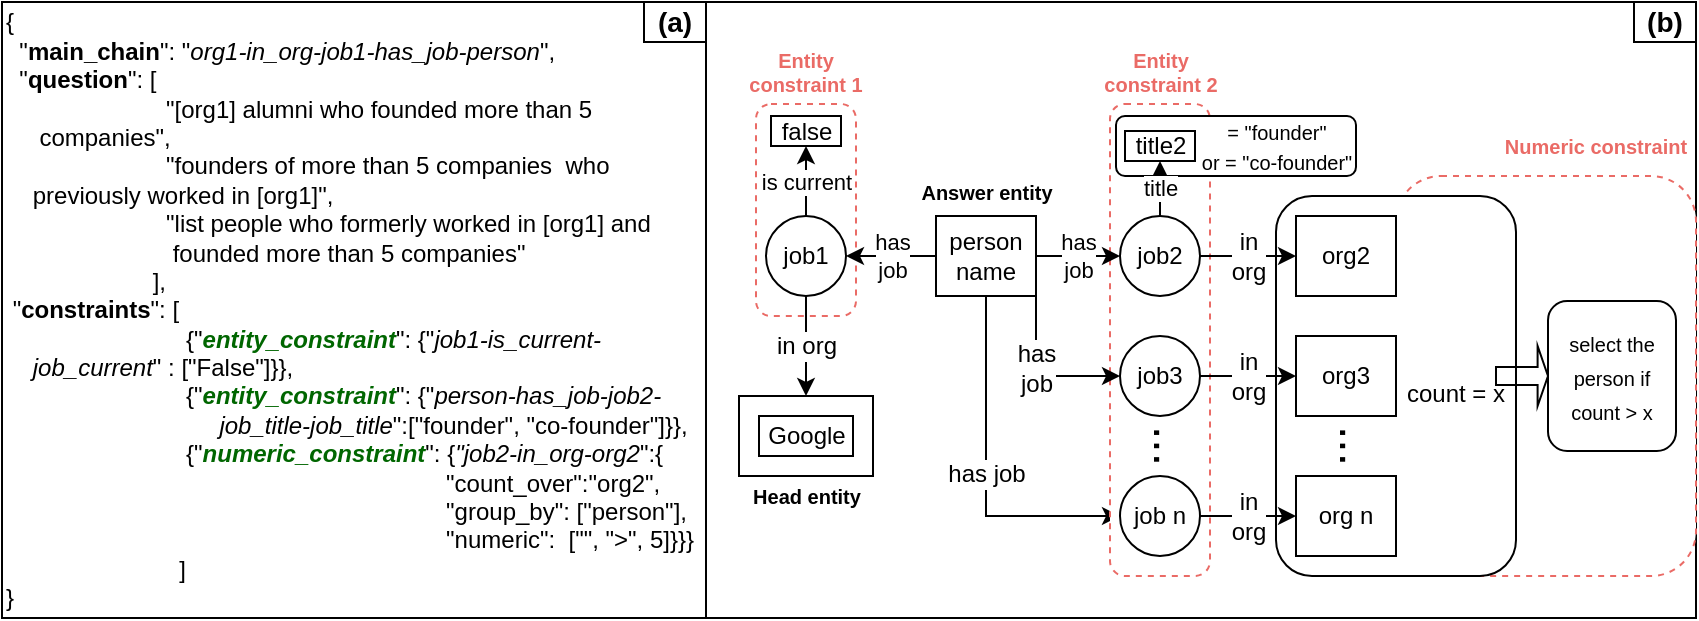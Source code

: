 <mxfile version="20.6.0" type="github">
  <diagram id="ldidZGyAPZVir1xh5pG7" name="Page-1">
    <mxGraphModel dx="989" dy="544" grid="1" gridSize="10" guides="1" tooltips="1" connect="1" arrows="1" fold="1" page="1" pageScale="1" pageWidth="850" pageHeight="1100" math="0" shadow="0">
      <root>
        <mxCell id="0" />
        <mxCell id="1" parent="0" />
        <mxCell id="gSVHZIIa0BoF7Rm8Xm3B-8" value="" style="rounded=0;whiteSpace=wrap;html=1;fontFamily=Helvetica;fontSize=14;fontColor=#000000;fillColor=none;" vertex="1" parent="1">
          <mxGeometry x="355" y="53" width="495" height="308" as="geometry" />
        </mxCell>
        <mxCell id="S9HupeFHgvLmfnn3ni2o-37" value="has job" style="edgeStyle=orthogonalEdgeStyle;rounded=0;orthogonalLoop=1;jettySize=auto;html=1;exitX=0.5;exitY=1;exitDx=0;exitDy=0;entryX=0;entryY=0.5;entryDx=0;entryDy=0;fontFamily=Helvetica;fontSize=12;fontColor=#000000;" parent="1" source="S9HupeFHgvLmfnn3ni2o-13" target="S9HupeFHgvLmfnn3ni2o-36" edge="1">
          <mxGeometry relative="1" as="geometry" />
        </mxCell>
        <mxCell id="S9HupeFHgvLmfnn3ni2o-51" value="" style="rounded=1;whiteSpace=wrap;html=1;fontFamily=Helvetica;fontSize=10;dashed=1;strokeColor=#EA6B66;" parent="1" vertex="1">
          <mxGeometry x="700" y="140" width="150" height="200" as="geometry" />
        </mxCell>
        <mxCell id="S9HupeFHgvLmfnn3ni2o-42" value="" style="rounded=1;whiteSpace=wrap;html=1;strokeColor=#000000;fontFamily=Helvetica;fontSize=24;fontColor=#000000;" parent="1" vertex="1">
          <mxGeometry x="640" y="150" width="120" height="190" as="geometry" />
        </mxCell>
        <mxCell id="S9HupeFHgvLmfnn3ni2o-27" value="" style="rounded=1;whiteSpace=wrap;html=1;fontFamily=Helvetica;fontSize=10;dashed=1;strokeColor=#EA6B66;" parent="1" vertex="1">
          <mxGeometry x="557" y="104" width="50" height="236" as="geometry" />
        </mxCell>
        <mxCell id="S9HupeFHgvLmfnn3ni2o-25" value="" style="rounded=1;whiteSpace=wrap;html=1;fontFamily=Helvetica;fontSize=10;dashed=1;strokeColor=#EA6B66;" parent="1" vertex="1">
          <mxGeometry x="380" y="104" width="50" height="106" as="geometry" />
        </mxCell>
        <mxCell id="S9HupeFHgvLmfnn3ni2o-23" value="" style="rounded=1;whiteSpace=wrap;html=1;fontFamily=Helvetica;" parent="1" vertex="1">
          <mxGeometry x="560" y="110" width="120" height="30" as="geometry" />
        </mxCell>
        <mxCell id="S9HupeFHgvLmfnn3ni2o-6" value="" style="verticalLabelPosition=bottom;verticalAlign=top;html=1;shape=mxgraph.basic.frame;dx=10;whiteSpace=wrap;fontSize=14;fontColor=#000000;" parent="1" vertex="1">
          <mxGeometry x="371.5" y="250" width="67" height="40" as="geometry" />
        </mxCell>
        <mxCell id="S9HupeFHgvLmfnn3ni2o-7" value="Google" style="text;html=1;align=center;verticalAlign=middle;resizable=0;points=[];autosize=1;strokeColor=none;fillColor=none;" parent="1" vertex="1">
          <mxGeometry x="375" y="255" width="60" height="30" as="geometry" />
        </mxCell>
        <mxCell id="S9HupeFHgvLmfnn3ni2o-8" value="&lt;font style=&quot;font-size: 10px;&quot;&gt;&lt;b&gt;Head entity&lt;/b&gt;&lt;/font&gt;" style="text;html=1;align=center;verticalAlign=middle;resizable=0;points=[];autosize=1;strokeColor=none;fillColor=none;" parent="1" vertex="1">
          <mxGeometry x="365" y="285" width="80" height="30" as="geometry" />
        </mxCell>
        <mxCell id="S9HupeFHgvLmfnn3ni2o-17" value="is current" style="edgeStyle=orthogonalEdgeStyle;rounded=0;orthogonalLoop=1;jettySize=auto;html=1;exitX=0.5;exitY=0;exitDx=0;exitDy=0;entryX=0.5;entryY=1;entryDx=0;entryDy=0;fontFamily=Helvetica;" parent="1" source="S9HupeFHgvLmfnn3ni2o-10" target="S9HupeFHgvLmfnn3ni2o-16" edge="1">
          <mxGeometry relative="1" as="geometry" />
        </mxCell>
        <mxCell id="S9HupeFHgvLmfnn3ni2o-48" value="in org" style="edgeStyle=orthogonalEdgeStyle;rounded=0;orthogonalLoop=1;jettySize=auto;html=1;exitX=0.5;exitY=1;exitDx=0;exitDy=0;entryX=0.5;entryY=0;entryDx=0;entryDy=0;entryPerimeter=0;fontFamily=Helvetica;fontSize=12;fontColor=#000000;" parent="1" source="S9HupeFHgvLmfnn3ni2o-10" target="S9HupeFHgvLmfnn3ni2o-6" edge="1">
          <mxGeometry relative="1" as="geometry" />
        </mxCell>
        <mxCell id="S9HupeFHgvLmfnn3ni2o-10" value="&lt;font face=&quot;Helvetica&quot;&gt;job1&lt;/font&gt;" style="ellipse;whiteSpace=wrap;html=1;fontFamily=Times New Roman;" parent="1" vertex="1">
          <mxGeometry x="385" y="160" width="40" height="40" as="geometry" />
        </mxCell>
        <mxCell id="S9HupeFHgvLmfnn3ni2o-14" value="has&lt;br&gt;job" style="edgeStyle=orthogonalEdgeStyle;rounded=0;orthogonalLoop=1;jettySize=auto;html=1;exitX=0;exitY=0.5;exitDx=0;exitDy=0;entryX=1;entryY=0.5;entryDx=0;entryDy=0;fontFamily=Helvetica;" parent="1" source="S9HupeFHgvLmfnn3ni2o-13" target="S9HupeFHgvLmfnn3ni2o-10" edge="1">
          <mxGeometry relative="1" as="geometry" />
        </mxCell>
        <mxCell id="S9HupeFHgvLmfnn3ni2o-19" value="has&lt;br&gt;job" style="edgeStyle=orthogonalEdgeStyle;rounded=0;orthogonalLoop=1;jettySize=auto;html=1;exitX=1;exitY=0.5;exitDx=0;exitDy=0;entryX=0;entryY=0.5;entryDx=0;entryDy=0;fontFamily=Helvetica;" parent="1" source="S9HupeFHgvLmfnn3ni2o-13" target="S9HupeFHgvLmfnn3ni2o-18" edge="1">
          <mxGeometry relative="1" as="geometry" />
        </mxCell>
        <mxCell id="S9HupeFHgvLmfnn3ni2o-33" value="has&lt;br&gt;job" style="edgeStyle=orthogonalEdgeStyle;rounded=0;orthogonalLoop=1;jettySize=auto;html=1;exitX=1;exitY=0.75;exitDx=0;exitDy=0;entryX=0;entryY=0.5;entryDx=0;entryDy=0;fontFamily=Helvetica;fontSize=12;fontColor=#000000;" parent="1" source="S9HupeFHgvLmfnn3ni2o-13" target="S9HupeFHgvLmfnn3ni2o-32" edge="1">
          <mxGeometry relative="1" as="geometry">
            <Array as="points">
              <mxPoint x="520" y="240" />
            </Array>
          </mxGeometry>
        </mxCell>
        <mxCell id="S9HupeFHgvLmfnn3ni2o-13" value="person&lt;br&gt;name" style="rounded=0;whiteSpace=wrap;html=1;fontFamily=Helvetica;" parent="1" vertex="1">
          <mxGeometry x="470" y="160" width="50" height="40" as="geometry" />
        </mxCell>
        <mxCell id="S9HupeFHgvLmfnn3ni2o-15" value="&lt;font style=&quot;font-size: 10px;&quot;&gt;&lt;b&gt;Answer entity&lt;/b&gt;&lt;/font&gt;" style="text;html=1;align=center;verticalAlign=middle;resizable=0;points=[];autosize=1;strokeColor=none;fillColor=none;" parent="1" vertex="1">
          <mxGeometry x="450" y="132.5" width="90" height="30" as="geometry" />
        </mxCell>
        <mxCell id="S9HupeFHgvLmfnn3ni2o-16" value="false" style="rounded=0;whiteSpace=wrap;html=1;fontFamily=Helvetica;" parent="1" vertex="1">
          <mxGeometry x="387.5" y="110" width="35" height="15" as="geometry" />
        </mxCell>
        <mxCell id="S9HupeFHgvLmfnn3ni2o-22" value="title" style="edgeStyle=orthogonalEdgeStyle;rounded=0;orthogonalLoop=1;jettySize=auto;html=1;exitX=0.5;exitY=0;exitDx=0;exitDy=0;entryX=0.5;entryY=1;entryDx=0;entryDy=0;fontFamily=Helvetica;" parent="1" source="S9HupeFHgvLmfnn3ni2o-18" target="S9HupeFHgvLmfnn3ni2o-20" edge="1">
          <mxGeometry relative="1" as="geometry" />
        </mxCell>
        <mxCell id="S9HupeFHgvLmfnn3ni2o-31" value="&lt;font face=&quot;Helvetica&quot; style=&quot;font-size: 12px;&quot; color=&quot;#000000&quot;&gt;in&lt;br&gt;org&lt;/font&gt;" style="edgeStyle=orthogonalEdgeStyle;rounded=0;orthogonalLoop=1;jettySize=auto;html=1;exitX=1;exitY=0.5;exitDx=0;exitDy=0;entryX=0;entryY=0.5;entryDx=0;entryDy=0;fontFamily=Times New Roman;fontSize=10;fontColor=#EA6B66;" parent="1" source="S9HupeFHgvLmfnn3ni2o-18" target="S9HupeFHgvLmfnn3ni2o-30" edge="1">
          <mxGeometry relative="1" as="geometry" />
        </mxCell>
        <mxCell id="S9HupeFHgvLmfnn3ni2o-18" value="&lt;font face=&quot;Helvetica&quot;&gt;job2&lt;/font&gt;" style="ellipse;whiteSpace=wrap;html=1;fontFamily=Times New Roman;" parent="1" vertex="1">
          <mxGeometry x="562" y="160" width="40" height="40" as="geometry" />
        </mxCell>
        <mxCell id="S9HupeFHgvLmfnn3ni2o-20" value="title2" style="rounded=0;whiteSpace=wrap;html=1;fontFamily=Helvetica;" parent="1" vertex="1">
          <mxGeometry x="564.5" y="117.5" width="35" height="15" as="geometry" />
        </mxCell>
        <mxCell id="S9HupeFHgvLmfnn3ni2o-24" value="&lt;font style=&quot;font-size: 10px;&quot;&gt;= &quot;founder&quot;&lt;br&gt;or = &quot;co-founder&quot;&lt;/font&gt;" style="text;html=1;strokeColor=none;fillColor=none;align=center;verticalAlign=middle;whiteSpace=wrap;rounded=0;fontFamily=Helvetica;" parent="1" vertex="1">
          <mxGeometry x="599.5" y="110" width="80.5" height="30" as="geometry" />
        </mxCell>
        <mxCell id="S9HupeFHgvLmfnn3ni2o-26" value="&lt;font style=&quot;font-size: 10px;&quot; color=&quot;#ea6b66&quot;&gt;&lt;b style=&quot;&quot;&gt;Entity &lt;br&gt;constraint 1&lt;/b&gt;&lt;/font&gt;" style="text;html=1;strokeColor=none;fillColor=none;align=center;verticalAlign=middle;whiteSpace=wrap;rounded=0;dashed=1;fontFamily=Helvetica;fontSize=10;" parent="1" vertex="1">
          <mxGeometry x="355" y="72.5" width="100" height="30" as="geometry" />
        </mxCell>
        <mxCell id="S9HupeFHgvLmfnn3ni2o-29" value="&lt;font style=&quot;font-size: 10px;&quot; color=&quot;#ea6b66&quot;&gt;&lt;b&gt;Entity &lt;br&gt;constraint 2&lt;/b&gt;&lt;/font&gt;" style="text;html=1;strokeColor=none;fillColor=none;align=center;verticalAlign=middle;whiteSpace=wrap;rounded=0;dashed=1;fontFamily=Helvetica;fontSize=10;" parent="1" vertex="1">
          <mxGeometry x="530.5" y="72.5" width="103" height="30" as="geometry" />
        </mxCell>
        <mxCell id="S9HupeFHgvLmfnn3ni2o-30" value="org2" style="rounded=0;whiteSpace=wrap;html=1;fontFamily=Helvetica;" parent="1" vertex="1">
          <mxGeometry x="650" y="160" width="50" height="40" as="geometry" />
        </mxCell>
        <mxCell id="S9HupeFHgvLmfnn3ni2o-35" value="in&lt;br&gt;org" style="edgeStyle=orthogonalEdgeStyle;rounded=0;orthogonalLoop=1;jettySize=auto;html=1;exitX=1;exitY=0.5;exitDx=0;exitDy=0;entryX=0;entryY=0.5;entryDx=0;entryDy=0;fontFamily=Helvetica;fontSize=12;fontColor=#000000;" parent="1" source="S9HupeFHgvLmfnn3ni2o-32" target="S9HupeFHgvLmfnn3ni2o-34" edge="1">
          <mxGeometry relative="1" as="geometry" />
        </mxCell>
        <mxCell id="S9HupeFHgvLmfnn3ni2o-32" value="&lt;font face=&quot;Helvetica&quot;&gt;job3&lt;/font&gt;" style="ellipse;whiteSpace=wrap;html=1;fontFamily=Times New Roman;" parent="1" vertex="1">
          <mxGeometry x="562" y="220" width="40" height="40" as="geometry" />
        </mxCell>
        <mxCell id="S9HupeFHgvLmfnn3ni2o-34" value="org3" style="rounded=0;whiteSpace=wrap;html=1;fontFamily=Helvetica;" parent="1" vertex="1">
          <mxGeometry x="650" y="220" width="50" height="40" as="geometry" />
        </mxCell>
        <mxCell id="S9HupeFHgvLmfnn3ni2o-39" value="in&lt;br&gt;org" style="edgeStyle=orthogonalEdgeStyle;rounded=0;orthogonalLoop=1;jettySize=auto;html=1;exitX=1;exitY=0.5;exitDx=0;exitDy=0;entryX=0;entryY=0.5;entryDx=0;entryDy=0;fontFamily=Helvetica;fontSize=12;fontColor=#000000;" parent="1" source="S9HupeFHgvLmfnn3ni2o-36" target="S9HupeFHgvLmfnn3ni2o-38" edge="1">
          <mxGeometry relative="1" as="geometry" />
        </mxCell>
        <mxCell id="S9HupeFHgvLmfnn3ni2o-36" value="&lt;font face=&quot;Helvetica&quot;&gt;job n&lt;/font&gt;" style="ellipse;whiteSpace=wrap;html=1;fontFamily=Times New Roman;" parent="1" vertex="1">
          <mxGeometry x="562" y="290" width="40" height="40" as="geometry" />
        </mxCell>
        <mxCell id="S9HupeFHgvLmfnn3ni2o-38" value="org n" style="rounded=0;whiteSpace=wrap;html=1;fontFamily=Helvetica;" parent="1" vertex="1">
          <mxGeometry x="650" y="290" width="50" height="40" as="geometry" />
        </mxCell>
        <mxCell id="S9HupeFHgvLmfnn3ni2o-40" value="&lt;font style=&quot;font-size: 24px;&quot;&gt;...&lt;/font&gt;" style="text;html=1;strokeColor=none;fillColor=none;align=center;verticalAlign=middle;whiteSpace=wrap;rounded=0;dashed=1;fontFamily=Helvetica;fontSize=12;fontColor=#000000;rotation=90;" parent="1" vertex="1">
          <mxGeometry x="557" y="260" width="60" height="30" as="geometry" />
        </mxCell>
        <mxCell id="S9HupeFHgvLmfnn3ni2o-41" value="&lt;font style=&quot;font-size: 24px;&quot;&gt;...&lt;/font&gt;" style="text;html=1;strokeColor=none;fillColor=none;align=center;verticalAlign=middle;whiteSpace=wrap;rounded=0;dashed=1;fontFamily=Helvetica;fontSize=12;fontColor=#000000;rotation=90;" parent="1" vertex="1">
          <mxGeometry x="650" y="260" width="60" height="30" as="geometry" />
        </mxCell>
        <mxCell id="S9HupeFHgvLmfnn3ni2o-43" value="&lt;span style=&quot;font-size: 12px;&quot;&gt;count = x&lt;/span&gt;" style="text;html=1;strokeColor=none;fillColor=none;align=center;verticalAlign=middle;whiteSpace=wrap;rounded=0;fontFamily=Helvetica;fontSize=24;fontColor=#000000;" parent="1" vertex="1">
          <mxGeometry x="700" y="230" width="60" height="30" as="geometry" />
        </mxCell>
        <mxCell id="S9HupeFHgvLmfnn3ni2o-44" value="" style="shape=singleArrow;whiteSpace=wrap;html=1;fontSize=14;fontColor=#000000;fillColor=none;" parent="1" vertex="1">
          <mxGeometry x="750" y="225" width="26" height="30" as="geometry" />
        </mxCell>
        <mxCell id="S9HupeFHgvLmfnn3ni2o-45" value="&lt;font style=&quot;font-size: 10px;&quot;&gt;select the person if count &amp;gt; x&lt;/font&gt;" style="rounded=1;whiteSpace=wrap;html=1;fontSize=14;fontColor=#000000;fillColor=none;" parent="1" vertex="1">
          <mxGeometry x="776" y="202.5" width="64" height="75" as="geometry" />
        </mxCell>
        <mxCell id="S9HupeFHgvLmfnn3ni2o-52" value="&lt;font style=&quot;font-size: 10px;&quot; color=&quot;#ea6b66&quot;&gt;&lt;b&gt;Numeric constraint&lt;/b&gt;&lt;/font&gt;" style="text;html=1;strokeColor=none;fillColor=none;align=center;verticalAlign=middle;whiteSpace=wrap;rounded=0;dashed=1;fontFamily=Helvetica;fontSize=10;" parent="1" vertex="1">
          <mxGeometry x="750" y="110" width="100" height="30" as="geometry" />
        </mxCell>
        <mxCell id="gSVHZIIa0BoF7Rm8Xm3B-1" value="&lt;div&gt;&lt;font style=&quot;font-size: 12px;&quot; color=&quot;#000000&quot;&gt;&lt;font style=&quot;&quot;&gt;{&lt;/font&gt;&lt;/font&gt;&lt;/div&gt;&lt;div&gt;&lt;font style=&quot;font-size: 12px;&quot; color=&quot;#000000&quot;&gt;&lt;font style=&quot;&quot;&gt;&amp;nbsp; &quot;&lt;b&gt;main_chain&lt;/b&gt;&quot;:&amp;nbsp;&lt;/font&gt;&lt;span style=&quot;background-color: initial;&quot;&gt;&quot;&lt;i&gt;org1-in_org-job1-has_job-person&lt;/i&gt;&quot;,&lt;/span&gt;&lt;/font&gt;&lt;/div&gt;&lt;div&gt;&lt;font style=&quot;font-size: 12px;&quot; color=&quot;#000000&quot;&gt;&amp;nbsp; &quot;&lt;b&gt;question&lt;/b&gt;&quot;: [&lt;/font&gt;&lt;/div&gt;&lt;div&gt;&lt;font style=&quot;font-size: 12px;&quot; color=&quot;#000000&quot;&gt;&lt;span style=&quot;background-color: initial;&quot;&gt;&amp;nbsp; &amp;nbsp; &amp;nbsp; &amp;nbsp; &amp;nbsp; &amp;nbsp; &amp;nbsp; &amp;nbsp; &amp;nbsp; &amp;nbsp; &amp;nbsp; &amp;nbsp; &quot;[org1] alumni who founded more&amp;nbsp;&lt;/span&gt;&lt;span style=&quot;background-color: initial;&quot;&gt;than 5&amp;nbsp; &amp;nbsp; &amp;nbsp; &amp;nbsp; &amp;nbsp; &amp;nbsp; &amp;nbsp; &amp;nbsp; &amp;nbsp; &amp;nbsp;&lt;span style=&quot;white-space: pre;&quot;&gt;	&lt;/span&gt;&lt;span style=&quot;white-space: pre;&quot;&gt;	&lt;/span&gt;&lt;span style=&quot;white-space: pre;&quot;&gt;	&lt;/span&gt;&amp;nbsp;companies&quot;,&lt;/span&gt;&lt;/font&gt;&lt;/div&gt;&lt;div&gt;&lt;font style=&quot;font-size: 12px;&quot; color=&quot;#000000&quot;&gt;&amp;nbsp; &amp;nbsp; &amp;nbsp; &amp;nbsp; &amp;nbsp; &amp;nbsp; &amp;nbsp; &amp;nbsp; &amp;nbsp; &amp;nbsp; &amp;nbsp; &amp;nbsp; &quot;founders of more than 5 companies&amp;nbsp;&amp;nbsp;&lt;span style=&quot;background-color: initial;&quot;&gt;who &lt;span style=&quot;white-space: pre;&quot;&gt;	&lt;/span&gt;&lt;span style=&quot;white-space: pre;&quot;&gt;	&lt;/span&gt;&lt;span style=&quot;white-space: pre;&quot;&gt;	&lt;/span&gt;&amp;nbsp;previously worked in [org1]&quot;,&lt;/span&gt;&lt;/font&gt;&lt;/div&gt;&lt;div&gt;&lt;font style=&quot;font-size: 12px;&quot;&gt;&lt;font style=&quot;background-color: initial;&quot; color=&quot;#000000&quot;&gt;&amp;nbsp; &amp;nbsp; &amp;nbsp; &amp;nbsp; &amp;nbsp; &amp;nbsp; &amp;nbsp; &amp;nbsp; &amp;nbsp; &amp;nbsp; &amp;nbsp; &amp;nbsp; &quot;list people who formerly worked&amp;nbsp;&lt;/font&gt;&lt;span style=&quot;background-color: initial; color: rgb(0, 0, 0);&quot;&gt;in [org1] and&amp;nbsp; &amp;nbsp; &amp;nbsp; &amp;nbsp; &amp;nbsp; &amp;nbsp; &amp;nbsp; &amp;nbsp; &amp;nbsp; &amp;nbsp; &amp;nbsp; &amp;nbsp; &amp;nbsp; &amp;nbsp; &amp;nbsp; &amp;nbsp; &amp;nbsp;founded more than&amp;nbsp;&lt;/span&gt;&lt;span style=&quot;background-color: initial; color: rgb(0, 0, 0);&quot;&gt;5 companies&quot;&lt;/span&gt;&lt;/font&gt;&lt;/div&gt;&lt;div&gt;&lt;font style=&quot;font-size: 12px;&quot;&gt;&lt;span style=&quot;background-color: initial; color: rgb(0, 0, 0);&quot;&gt;&amp;nbsp; &amp;nbsp; &amp;nbsp; &amp;nbsp; &amp;nbsp; &amp;nbsp; &amp;nbsp; &amp;nbsp; &amp;nbsp; &amp;nbsp; &amp;nbsp; ],&lt;/span&gt;&lt;/font&gt;&lt;/div&gt;&lt;div&gt;&lt;font style=&quot;font-size: 12px;&quot; color=&quot;#000000&quot;&gt;&amp;nbsp;&quot;&lt;b&gt;constraints&lt;/b&gt;&quot;: [&lt;/font&gt;&lt;/div&gt;&lt;div&gt;&lt;font style=&quot;font-size: 12px;&quot;&gt;&lt;font color=&quot;#000000&quot;&gt;&amp;nbsp; &amp;nbsp; &amp;nbsp; &amp;nbsp; &amp;nbsp; &amp;nbsp; &amp;nbsp; &amp;nbsp; &amp;nbsp; &amp;nbsp; &amp;nbsp; &amp;nbsp; &amp;nbsp; &amp;nbsp;{&quot;&lt;/font&gt;&lt;b style=&quot;&quot;&gt;&lt;i style=&quot;&quot;&gt;&lt;font color=&quot;#006600&quot;&gt;entity_constraint&lt;/font&gt;&lt;/i&gt;&lt;/b&gt;&lt;font color=&quot;#000000&quot;&gt;&quot;: {&lt;/font&gt;&lt;/font&gt;&lt;font style=&quot;background-color: initial;&quot; color=&quot;#000000&quot;&gt;&quot;&lt;i&gt;job1-is_current-&amp;nbsp; &amp;nbsp; &lt;span style=&quot;white-space: pre;&quot;&gt;	&lt;/span&gt;&lt;span style=&quot;white-space: pre;&quot;&gt;	&lt;/span&gt;&lt;span style=&quot;white-space: pre;&quot;&gt;	&lt;/span&gt;&lt;span style=&quot;white-space: pre;&quot;&gt;	&lt;/span&gt;job_current&lt;/i&gt;&quot; :&amp;nbsp;&lt;/font&gt;&lt;span style=&quot;background-color: initial; color: rgb(0, 0, 0);&quot;&gt;[&quot;False&quot;]}},&lt;/span&gt;&lt;/div&gt;&lt;div&gt;&lt;font style=&quot;font-size: 12px;&quot;&gt;&lt;font color=&quot;#000000&quot;&gt;&amp;nbsp; &amp;nbsp; &amp;nbsp; &amp;nbsp; &amp;nbsp; &amp;nbsp; &amp;nbsp; &amp;nbsp; &amp;nbsp; &amp;nbsp; &amp;nbsp; &amp;nbsp; &amp;nbsp; &amp;nbsp;{&quot;&lt;/font&gt;&lt;i style=&quot;&quot;&gt;&lt;b style=&quot;&quot;&gt;&lt;font color=&quot;#006600&quot;&gt;entity_constraint&lt;/font&gt;&lt;/b&gt;&lt;/i&gt;&lt;font color=&quot;#000000&quot;&gt;&quot;: {&lt;/font&gt;&lt;/font&gt;&lt;font style=&quot;background-color: initial;&quot; color=&quot;#000000&quot;&gt;&quot;&lt;i&gt;person-has_job-job2-&amp;nbsp; &amp;nbsp; &amp;nbsp; &amp;nbsp; &amp;nbsp; &amp;nbsp; &amp;nbsp; &amp;nbsp; &amp;nbsp; &amp;nbsp; &amp;nbsp; &amp;nbsp; &amp;nbsp; &amp;nbsp; &amp;nbsp; &amp;nbsp; &amp;nbsp; &amp;nbsp; &amp;nbsp; job_title-&lt;/i&gt;&lt;/font&gt;&lt;span style=&quot;background-color: initial; color: rgb(0, 0, 0);&quot;&gt;&lt;i&gt;job_title&lt;/i&gt;&quot;:[&quot;founder&quot;,&amp;nbsp;&lt;/span&gt;&lt;span style=&quot;background-color: initial; color: rgb(0, 0, 0);&quot;&gt;&quot;co-founder&quot;]}},&lt;/span&gt;&lt;/div&gt;&lt;div&gt;&lt;font style=&quot;font-size: 12px;&quot;&gt;&lt;font color=&quot;#000000&quot;&gt;&amp;nbsp; &amp;nbsp; &amp;nbsp; &amp;nbsp; &amp;nbsp; &amp;nbsp; &amp;nbsp; &amp;nbsp; &amp;nbsp; &amp;nbsp; &amp;nbsp; &amp;nbsp; &amp;nbsp; &amp;nbsp;{&quot;&lt;/font&gt;&lt;b style=&quot;&quot;&gt;&lt;i style=&quot;&quot;&gt;&lt;font color=&quot;#006600&quot;&gt;numeric_constraint&lt;/font&gt;&lt;/i&gt;&lt;/b&gt;&lt;font color=&quot;#000000&quot;&gt;&quot;: {&lt;/font&gt;&lt;/font&gt;&lt;span style=&quot;color: rgb(0, 0, 0); background-color: initial;&quot;&gt;&lt;i&gt;&quot;job2-in_org-org2&lt;/i&gt;&quot;:{&lt;/span&gt;&lt;/div&gt;&lt;div&gt;&lt;font style=&quot;font-size: 12px;&quot; color=&quot;#000000&quot;&gt;&amp;nbsp; &amp;nbsp; &amp;nbsp; &amp;nbsp; &amp;nbsp; &amp;nbsp; &amp;nbsp; &amp;nbsp; &amp;nbsp; &amp;nbsp; &amp;nbsp; &amp;nbsp; &amp;nbsp; &amp;nbsp; &amp;nbsp; &amp;nbsp; &amp;nbsp; &amp;nbsp; &amp;nbsp; &amp;nbsp; &amp;nbsp; &amp;nbsp; &amp;nbsp; &amp;nbsp; &amp;nbsp; &amp;nbsp; &amp;nbsp; &amp;nbsp; &amp;nbsp; &amp;nbsp; &amp;nbsp; &amp;nbsp; &amp;nbsp; &quot;count_over&quot;:&quot;org2&quot;,&lt;/font&gt;&lt;/div&gt;&lt;div&gt;&lt;font style=&quot;font-size: 12px;&quot; color=&quot;#000000&quot;&gt;&amp;nbsp; &amp;nbsp; &amp;nbsp; &amp;nbsp; &amp;nbsp; &amp;nbsp; &amp;nbsp; &amp;nbsp; &amp;nbsp; &amp;nbsp; &amp;nbsp; &amp;nbsp; &amp;nbsp; &amp;nbsp; &amp;nbsp; &amp;nbsp; &amp;nbsp; &amp;nbsp; &amp;nbsp; &amp;nbsp; &amp;nbsp; &amp;nbsp; &amp;nbsp; &amp;nbsp; &amp;nbsp; &amp;nbsp; &amp;nbsp; &amp;nbsp; &amp;nbsp; &amp;nbsp; &amp;nbsp; &amp;nbsp; &amp;nbsp; &quot;group_by&quot;: [&quot;person&quot;],&lt;/font&gt;&lt;/div&gt;&lt;div&gt;&lt;font style=&quot;font-size: 12px;&quot; color=&quot;#000000&quot;&gt;&amp;nbsp; &amp;nbsp; &amp;nbsp;&lt;/font&gt;&lt;font style=&quot;font-size: 12px;&quot; color=&quot;#000000&quot;&gt;&amp;nbsp; &amp;nbsp; &amp;nbsp; &amp;nbsp; &amp;nbsp; &amp;nbsp; &amp;nbsp; &amp;nbsp; &amp;nbsp; &amp;nbsp; &amp;nbsp; &amp;nbsp; &amp;nbsp; &amp;nbsp; &amp;nbsp; &amp;nbsp; &amp;nbsp; &amp;nbsp; &amp;nbsp; &amp;nbsp; &amp;nbsp; &amp;nbsp; &amp;nbsp; &amp;nbsp; &amp;nbsp; &amp;nbsp; &amp;nbsp; &amp;nbsp; &amp;nbsp; &amp;nbsp; &amp;nbsp;&quot;numeric&quot;:&amp;nbsp; [&quot;&quot;, &quot;&amp;gt;&quot;, 5]}}}&lt;/font&gt;&lt;/div&gt;&lt;div&gt;&lt;font style=&quot;font-size: 12px;&quot; color=&quot;#000000&quot;&gt;&amp;nbsp; &amp;nbsp; &amp;nbsp; &amp;nbsp; &amp;nbsp; &amp;nbsp; &amp;nbsp; &amp;nbsp; &amp;nbsp; &amp;nbsp; &amp;nbsp; &amp;nbsp; &amp;nbsp; ]&lt;/font&gt;&lt;/div&gt;&lt;div&gt;&lt;font style=&quot;font-size: 12px;&quot; color=&quot;#000000&quot;&gt;}&lt;/font&gt;&lt;/div&gt;" style="whiteSpace=wrap;html=1;fontFamily=Helvetica;fontSize=12;fontColor=#FF3333;fillColor=none;align=left;" vertex="1" parent="1">
          <mxGeometry x="3" y="53" width="352" height="308" as="geometry" />
        </mxCell>
        <mxCell id="gSVHZIIa0BoF7Rm8Xm3B-5" value="&lt;font style=&quot;font-size: 14px;&quot;&gt;&lt;b&gt;(a)&lt;/b&gt;&lt;/font&gt;" style="rounded=0;whiteSpace=wrap;html=1;fontFamily=Helvetica;fontSize=10;fontColor=#000000;fillColor=none;" vertex="1" parent="1">
          <mxGeometry x="324" y="53" width="31" height="20" as="geometry" />
        </mxCell>
        <mxCell id="gSVHZIIa0BoF7Rm8Xm3B-7" value="&lt;font style=&quot;font-size: 14px;&quot;&gt;&lt;b&gt;(b)&lt;/b&gt;&lt;/font&gt;" style="rounded=0;whiteSpace=wrap;html=1;fontFamily=Helvetica;fontSize=10;fontColor=#000000;fillColor=none;" vertex="1" parent="1">
          <mxGeometry x="819" y="53" width="31" height="20" as="geometry" />
        </mxCell>
      </root>
    </mxGraphModel>
  </diagram>
</mxfile>

